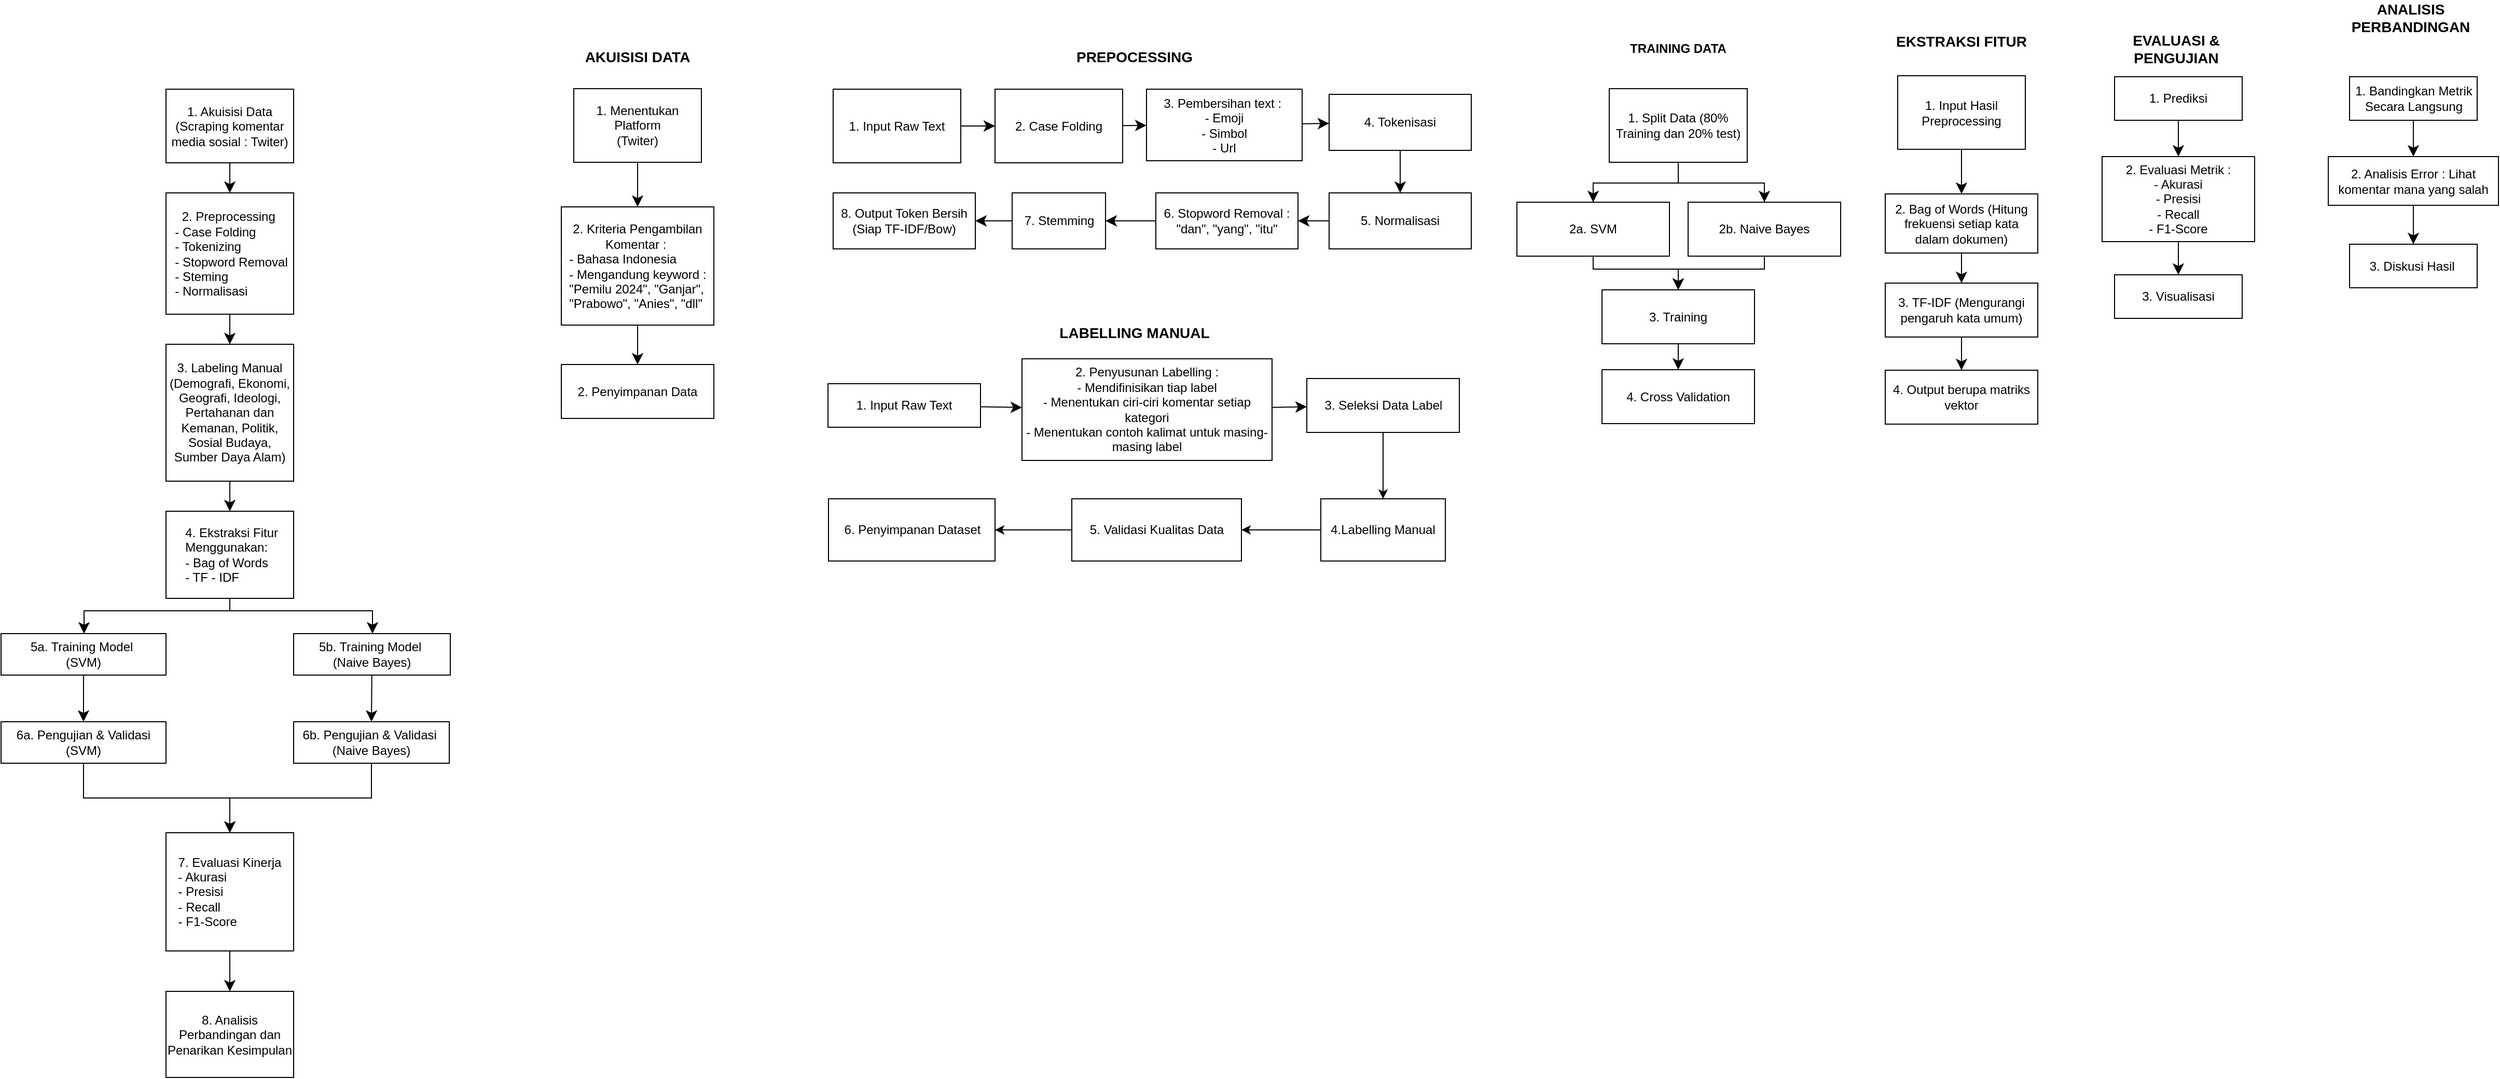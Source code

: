 <mxfile version="27.1.5">
  <diagram name="Page-1" id="ybmzvU-VkRpQT2rDfckK">
    <mxGraphModel dx="660" dy="935" grid="0" gridSize="10" guides="1" tooltips="1" connect="1" arrows="1" fold="1" page="0" pageScale="1" pageWidth="850" pageHeight="1100" math="0" shadow="0">
      <root>
        <mxCell id="0" />
        <mxCell id="1" parent="0" />
        <mxCell id="gpr8LAaPaPTISccbtqsT-21" style="edgeStyle=none;curved=1;rounded=0;orthogonalLoop=1;jettySize=auto;html=1;entryX=0.5;entryY=0;entryDx=0;entryDy=0;fontSize=12;startSize=8;endSize=8;" parent="1" source="gpr8LAaPaPTISccbtqsT-1" target="gpr8LAaPaPTISccbtqsT-2" edge="1">
          <mxGeometry relative="1" as="geometry" />
        </mxCell>
        <mxCell id="gpr8LAaPaPTISccbtqsT-1" value="1. Akuisisi Data&lt;div&gt;(Scraping komentar media sosial : Twiter)&lt;/div&gt;" style="rounded=0;whiteSpace=wrap;html=1;" parent="1" vertex="1">
          <mxGeometry x="32" y="-140" width="123" height="71" as="geometry" />
        </mxCell>
        <mxCell id="gpr8LAaPaPTISccbtqsT-20" style="edgeStyle=none;curved=1;rounded=0;orthogonalLoop=1;jettySize=auto;html=1;entryX=0.5;entryY=0;entryDx=0;entryDy=0;fontSize=12;startSize=8;endSize=8;" parent="1" source="gpr8LAaPaPTISccbtqsT-2" target="gpr8LAaPaPTISccbtqsT-3" edge="1">
          <mxGeometry relative="1" as="geometry" />
        </mxCell>
        <mxCell id="gpr8LAaPaPTISccbtqsT-2" value="&amp;nbsp; &amp;nbsp; 2. Preprocessing&amp;nbsp;&lt;div&gt;&lt;div&gt;&amp;nbsp; - Case Folding&lt;/div&gt;&lt;div&gt;&amp;nbsp; - Tokenizing&lt;/div&gt;&lt;div&gt;&amp;nbsp; - Stopword Removal&lt;/div&gt;&lt;div&gt;&amp;nbsp; - Steming&lt;/div&gt;&lt;div&gt;&amp;nbsp; - Normalisasi&lt;/div&gt;&lt;/div&gt;" style="rounded=0;whiteSpace=wrap;html=1;align=left;" parent="1" vertex="1">
          <mxGeometry x="32" y="-40" width="123" height="117" as="geometry" />
        </mxCell>
        <mxCell id="gpr8LAaPaPTISccbtqsT-19" style="edgeStyle=none;curved=1;rounded=0;orthogonalLoop=1;jettySize=auto;html=1;entryX=0.5;entryY=0;entryDx=0;entryDy=0;fontSize=12;startSize=8;endSize=8;" parent="1" source="gpr8LAaPaPTISccbtqsT-3" target="gpr8LAaPaPTISccbtqsT-4" edge="1">
          <mxGeometry relative="1" as="geometry" />
        </mxCell>
        <mxCell id="gpr8LAaPaPTISccbtqsT-3" value="3. Labeling Manual&lt;div&gt;(Demografi, Ekonomi, Geografi, Ideologi, Pertahanan dan Kemanan, Politik, Sosial Budaya, Sumber Daya Alam)&lt;/div&gt;" style="rounded=0;whiteSpace=wrap;html=1;align=center;" parent="1" vertex="1">
          <mxGeometry x="32" y="106" width="123" height="132" as="geometry" />
        </mxCell>
        <mxCell id="gpr8LAaPaPTISccbtqsT-7" style="edgeStyle=orthogonalEdgeStyle;rounded=0;orthogonalLoop=1;jettySize=auto;html=1;entryX=0.5;entryY=0;entryDx=0;entryDy=0;fontSize=12;startSize=8;endSize=8;" parent="1" source="gpr8LAaPaPTISccbtqsT-4" target="gpr8LAaPaPTISccbtqsT-5" edge="1">
          <mxGeometry relative="1" as="geometry">
            <Array as="points">
              <mxPoint x="94" y="363" />
              <mxPoint x="-47" y="363" />
              <mxPoint x="-47" y="385" />
            </Array>
          </mxGeometry>
        </mxCell>
        <mxCell id="gpr8LAaPaPTISccbtqsT-4" value="&amp;nbsp; &amp;nbsp; &amp;nbsp;4. Ekstraksi Fitur&amp;nbsp; &amp;nbsp; &amp;nbsp; &amp;nbsp; &amp;nbsp;Menggunakan:&amp;nbsp;&lt;div&gt;&amp;nbsp; &amp;nbsp; &amp;nbsp;- Bag of Words&lt;/div&gt;&lt;div&gt;&amp;nbsp; &amp;nbsp; &amp;nbsp;- TF - IDF&lt;/div&gt;" style="rounded=0;whiteSpace=wrap;html=1;align=left;" parent="1" vertex="1">
          <mxGeometry x="32" y="267" width="123" height="84" as="geometry" />
        </mxCell>
        <mxCell id="gpr8LAaPaPTISccbtqsT-12" style="edgeStyle=none;curved=1;rounded=0;orthogonalLoop=1;jettySize=auto;html=1;entryX=0.5;entryY=0;entryDx=0;entryDy=0;fontSize=12;startSize=8;endSize=8;" parent="1" source="gpr8LAaPaPTISccbtqsT-5" target="gpr8LAaPaPTISccbtqsT-9" edge="1">
          <mxGeometry relative="1" as="geometry" />
        </mxCell>
        <mxCell id="gpr8LAaPaPTISccbtqsT-5" value="5a. Training Model&amp;nbsp;&lt;div&gt;(SVM)&lt;/div&gt;" style="rounded=0;whiteSpace=wrap;html=1;align=center;" parent="1" vertex="1">
          <mxGeometry x="-127" y="385" width="159" height="40" as="geometry" />
        </mxCell>
        <mxCell id="gpr8LAaPaPTISccbtqsT-13" style="edgeStyle=none;curved=1;rounded=0;orthogonalLoop=1;jettySize=auto;html=1;entryX=0.5;entryY=0;entryDx=0;entryDy=0;fontSize=12;startSize=8;endSize=8;" parent="1" source="gpr8LAaPaPTISccbtqsT-6" target="gpr8LAaPaPTISccbtqsT-11" edge="1">
          <mxGeometry relative="1" as="geometry" />
        </mxCell>
        <mxCell id="gpr8LAaPaPTISccbtqsT-6" value="5b. Training Model&amp;nbsp;&lt;div&gt;(Naive Bayes)&lt;/div&gt;" style="rounded=0;whiteSpace=wrap;html=1;align=center;" parent="1" vertex="1">
          <mxGeometry x="155" y="385" width="151" height="40" as="geometry" />
        </mxCell>
        <mxCell id="gpr8LAaPaPTISccbtqsT-8" style="edgeStyle=orthogonalEdgeStyle;rounded=0;orthogonalLoop=1;jettySize=auto;html=1;entryX=0.5;entryY=0;entryDx=0;entryDy=0;fontSize=12;startSize=8;endSize=8;exitX=0.5;exitY=1;exitDx=0;exitDy=0;" parent="1" source="gpr8LAaPaPTISccbtqsT-4" target="gpr8LAaPaPTISccbtqsT-6" edge="1">
          <mxGeometry relative="1" as="geometry">
            <mxPoint x="104" y="361" as="sourcePoint" />
            <mxPoint x="-31" y="395" as="targetPoint" />
            <Array as="points">
              <mxPoint x="94" y="363" />
              <mxPoint x="231" y="363" />
              <mxPoint x="231" y="385" />
            </Array>
          </mxGeometry>
        </mxCell>
        <mxCell id="gpr8LAaPaPTISccbtqsT-16" style="edgeStyle=orthogonalEdgeStyle;rounded=0;orthogonalLoop=1;jettySize=auto;html=1;entryX=0.5;entryY=0;entryDx=0;entryDy=0;fontSize=12;startSize=8;endSize=8;" parent="1" source="gpr8LAaPaPTISccbtqsT-9" target="gpr8LAaPaPTISccbtqsT-14" edge="1">
          <mxGeometry relative="1" as="geometry" />
        </mxCell>
        <mxCell id="gpr8LAaPaPTISccbtqsT-9" value="6a. Pengujian &amp;amp; Validasi (SVM)" style="rounded=0;whiteSpace=wrap;html=1;align=center;" parent="1" vertex="1">
          <mxGeometry x="-127" y="470" width="159" height="40" as="geometry" />
        </mxCell>
        <mxCell id="gpr8LAaPaPTISccbtqsT-17" style="edgeStyle=orthogonalEdgeStyle;rounded=0;orthogonalLoop=1;jettySize=auto;html=1;entryX=0.5;entryY=0;entryDx=0;entryDy=0;fontSize=12;startSize=8;endSize=8;" parent="1" source="gpr8LAaPaPTISccbtqsT-11" target="gpr8LAaPaPTISccbtqsT-14" edge="1">
          <mxGeometry relative="1" as="geometry" />
        </mxCell>
        <mxCell id="gpr8LAaPaPTISccbtqsT-11" value="6b. Pengujian &amp;amp; Validasi&amp;nbsp;&lt;div&gt;&lt;span style=&quot;background-color: transparent; color: light-dark(rgb(0, 0, 0), rgb(255, 255, 255));&quot;&gt;(Naive Bayes)&lt;/span&gt;&lt;/div&gt;" style="rounded=0;whiteSpace=wrap;html=1;align=center;" parent="1" vertex="1">
          <mxGeometry x="155" y="470" width="150" height="40" as="geometry" />
        </mxCell>
        <mxCell id="gpr8LAaPaPTISccbtqsT-18" style="edgeStyle=none;curved=1;rounded=0;orthogonalLoop=1;jettySize=auto;html=1;entryX=0.5;entryY=0;entryDx=0;entryDy=0;fontSize=12;startSize=8;endSize=8;" parent="1" source="gpr8LAaPaPTISccbtqsT-14" target="gpr8LAaPaPTISccbtqsT-15" edge="1">
          <mxGeometry relative="1" as="geometry" />
        </mxCell>
        <mxCell id="gpr8LAaPaPTISccbtqsT-14" value="7. Evaluasi Kinerja&lt;div style=&quot;text-align: left;&quot;&gt;- Akurasi&lt;/div&gt;&lt;div style=&quot;text-align: left;&quot;&gt;- Presisi&lt;/div&gt;&lt;div style=&quot;text-align: left;&quot;&gt;- Recall&lt;/div&gt;&lt;div style=&quot;text-align: left;&quot;&gt;- F1-Score&lt;/div&gt;" style="rounded=0;whiteSpace=wrap;html=1;align=center;" parent="1" vertex="1">
          <mxGeometry x="32" y="577" width="123" height="114" as="geometry" />
        </mxCell>
        <mxCell id="gpr8LAaPaPTISccbtqsT-15" value="8. Analisis Perbandingan dan Penarikan Kesimpulan" style="rounded=0;whiteSpace=wrap;html=1;align=center;" parent="1" vertex="1">
          <mxGeometry x="32" y="730" width="123" height="83" as="geometry" />
        </mxCell>
        <mxCell id="gpr8LAaPaPTISccbtqsT-26" style="edgeStyle=none;curved=1;rounded=0;orthogonalLoop=1;jettySize=auto;html=1;entryX=0.5;entryY=0;entryDx=0;entryDy=0;fontSize=12;startSize=8;endSize=8;" parent="1" source="gpr8LAaPaPTISccbtqsT-22" target="gpr8LAaPaPTISccbtqsT-24" edge="1">
          <mxGeometry relative="1" as="geometry" />
        </mxCell>
        <mxCell id="gpr8LAaPaPTISccbtqsT-22" value="1. Menentukan Platform&lt;div&gt;(Twiter)&lt;/div&gt;" style="rounded=0;whiteSpace=wrap;html=1;" parent="1" vertex="1">
          <mxGeometry x="425" y="-140.5" width="123" height="71" as="geometry" />
        </mxCell>
        <mxCell id="gpr8LAaPaPTISccbtqsT-27" style="edgeStyle=none;curved=1;rounded=0;orthogonalLoop=1;jettySize=auto;html=1;entryX=0.5;entryY=0;entryDx=0;entryDy=0;fontSize=12;startSize=8;endSize=8;" parent="1" source="gpr8LAaPaPTISccbtqsT-24" target="gpr8LAaPaPTISccbtqsT-25" edge="1">
          <mxGeometry relative="1" as="geometry" />
        </mxCell>
        <mxCell id="gpr8LAaPaPTISccbtqsT-24" value="2. Kriteria Pengambilan Komentar :&amp;nbsp;&lt;div style=&quot;text-align: left;&quot;&gt;&amp;nbsp; - Bahasa Indonesia&lt;/div&gt;&lt;div style=&quot;text-align: left;&quot;&gt;&amp;nbsp; - Mengandung keyword :&amp;nbsp; &amp;nbsp; &quot;Pemilu 2024&quot;, &quot;Ganjar&quot;,&amp;nbsp; &amp;nbsp; &quot;Prabowo&quot;, &quot;Anies&quot;, &quot;dll&quot;&lt;/div&gt;" style="rounded=0;whiteSpace=wrap;html=1;align=center;" parent="1" vertex="1">
          <mxGeometry x="413" y="-26.5" width="147" height="114" as="geometry" />
        </mxCell>
        <mxCell id="gpr8LAaPaPTISccbtqsT-25" value="2. Penyimpanan Data" style="rounded=0;whiteSpace=wrap;html=1;align=center;" parent="1" vertex="1">
          <mxGeometry x="413" y="125.5" width="147" height="52" as="geometry" />
        </mxCell>
        <mxCell id="gpr8LAaPaPTISccbtqsT-37" style="edgeStyle=none;curved=1;rounded=0;orthogonalLoop=1;jettySize=auto;html=1;fontSize=12;startSize=8;endSize=8;" parent="1" source="gpr8LAaPaPTISccbtqsT-29" target="gpr8LAaPaPTISccbtqsT-30" edge="1">
          <mxGeometry relative="1" as="geometry" />
        </mxCell>
        <mxCell id="gpr8LAaPaPTISccbtqsT-29" value="1. Input Raw Text" style="rounded=0;whiteSpace=wrap;html=1;" parent="1" vertex="1">
          <mxGeometry x="675" y="-140" width="123" height="71" as="geometry" />
        </mxCell>
        <mxCell id="gpr8LAaPaPTISccbtqsT-38" style="edgeStyle=none;curved=1;rounded=0;orthogonalLoop=1;jettySize=auto;html=1;fontSize=12;startSize=8;endSize=8;" parent="1" source="gpr8LAaPaPTISccbtqsT-30" target="gpr8LAaPaPTISccbtqsT-31" edge="1">
          <mxGeometry relative="1" as="geometry" />
        </mxCell>
        <mxCell id="gpr8LAaPaPTISccbtqsT-30" value="2. Case Folding" style="rounded=0;whiteSpace=wrap;html=1;" parent="1" vertex="1">
          <mxGeometry x="831" y="-140" width="123" height="71" as="geometry" />
        </mxCell>
        <mxCell id="gpr8LAaPaPTISccbtqsT-39" style="edgeStyle=none;curved=1;rounded=0;orthogonalLoop=1;jettySize=auto;html=1;fontSize=12;startSize=8;endSize=8;" parent="1" source="gpr8LAaPaPTISccbtqsT-31" target="gpr8LAaPaPTISccbtqsT-32" edge="1">
          <mxGeometry relative="1" as="geometry" />
        </mxCell>
        <mxCell id="gpr8LAaPaPTISccbtqsT-31" value="3. Pembersihan&amp;nbsp;&lt;span style=&quot;background-color: transparent; color: light-dark(rgb(0, 0, 0), rgb(255, 255, 255));&quot;&gt;text :&amp;nbsp;&lt;/span&gt;&lt;div&gt;&lt;div&gt;- Emoji&lt;/div&gt;&lt;div&gt;- Simbol&lt;/div&gt;&lt;div&gt;- Url&lt;/div&gt;&lt;/div&gt;" style="rounded=0;whiteSpace=wrap;html=1;" parent="1" vertex="1">
          <mxGeometry x="977" y="-140" width="150" height="69" as="geometry" />
        </mxCell>
        <mxCell id="gpr8LAaPaPTISccbtqsT-40" style="edgeStyle=none;curved=1;rounded=0;orthogonalLoop=1;jettySize=auto;html=1;entryX=0.5;entryY=0;entryDx=0;entryDy=0;fontSize=12;startSize=8;endSize=8;" parent="1" source="gpr8LAaPaPTISccbtqsT-32" target="gpr8LAaPaPTISccbtqsT-33" edge="1">
          <mxGeometry relative="1" as="geometry" />
        </mxCell>
        <mxCell id="gpr8LAaPaPTISccbtqsT-32" value="4. Tokenisasi" style="rounded=0;whiteSpace=wrap;html=1;" parent="1" vertex="1">
          <mxGeometry x="1153" y="-135" width="137" height="54" as="geometry" />
        </mxCell>
        <mxCell id="gpr8LAaPaPTISccbtqsT-41" style="edgeStyle=none;curved=1;rounded=0;orthogonalLoop=1;jettySize=auto;html=1;fontSize=12;startSize=8;endSize=8;" parent="1" source="gpr8LAaPaPTISccbtqsT-33" target="gpr8LAaPaPTISccbtqsT-34" edge="1">
          <mxGeometry relative="1" as="geometry" />
        </mxCell>
        <mxCell id="gpr8LAaPaPTISccbtqsT-33" value="5. Normalisasi" style="rounded=0;whiteSpace=wrap;html=1;" parent="1" vertex="1">
          <mxGeometry x="1153" y="-40" width="137" height="54" as="geometry" />
        </mxCell>
        <mxCell id="gpr8LAaPaPTISccbtqsT-42" style="edgeStyle=none;curved=1;rounded=0;orthogonalLoop=1;jettySize=auto;html=1;fontSize=12;startSize=8;endSize=8;" parent="1" source="gpr8LAaPaPTISccbtqsT-34" target="gpr8LAaPaPTISccbtqsT-35" edge="1">
          <mxGeometry relative="1" as="geometry" />
        </mxCell>
        <mxCell id="gpr8LAaPaPTISccbtqsT-34" value="6. Stopword Removal : &quot;dan&quot;, &quot;yang&quot;, &quot;itu&quot;" style="rounded=0;whiteSpace=wrap;html=1;" parent="1" vertex="1">
          <mxGeometry x="986" y="-40" width="137" height="54" as="geometry" />
        </mxCell>
        <mxCell id="gpr8LAaPaPTISccbtqsT-44" style="edgeStyle=none;curved=1;rounded=0;orthogonalLoop=1;jettySize=auto;html=1;fontSize=12;startSize=8;endSize=8;exitX=0;exitY=0.5;exitDx=0;exitDy=0;" parent="1" source="gpr8LAaPaPTISccbtqsT-35" target="gpr8LAaPaPTISccbtqsT-36" edge="1">
          <mxGeometry relative="1" as="geometry" />
        </mxCell>
        <mxCell id="p6sPaUU9TppwSgnS7HaD-1" style="edgeStyle=none;curved=1;rounded=0;orthogonalLoop=1;jettySize=auto;html=1;fontSize=12;startSize=8;endSize=8;" parent="1" source="p6sPaUU9TppwSgnS7HaD-2" target="p6sPaUU9TppwSgnS7HaD-4" edge="1">
          <mxGeometry relative="1" as="geometry" />
        </mxCell>
        <mxCell id="gpr8LAaPaPTISccbtqsT-35" value="7. Stemming" style="rounded=0;whiteSpace=wrap;html=1;" parent="1" vertex="1">
          <mxGeometry x="847.5" y="-40" width="90" height="54" as="geometry" />
        </mxCell>
        <mxCell id="p6sPaUU9TppwSgnS7HaD-2" value="1. Input Raw Text" style="rounded=0;whiteSpace=wrap;html=1;" parent="1" vertex="1">
          <mxGeometry x="670" y="144" width="147" height="42" as="geometry" />
        </mxCell>
        <mxCell id="gpr8LAaPaPTISccbtqsT-36" value="8. Output Token Bersih (Siap TF-IDF/Bow)" style="rounded=0;whiteSpace=wrap;html=1;" parent="1" vertex="1">
          <mxGeometry x="675" y="-40" width="137" height="54" as="geometry" />
        </mxCell>
        <mxCell id="p6sPaUU9TppwSgnS7HaD-3" style="edgeStyle=none;curved=1;rounded=0;orthogonalLoop=1;jettySize=auto;html=1;fontSize=12;startSize=8;endSize=8;" parent="1" source="p6sPaUU9TppwSgnS7HaD-4" target="p6sPaUU9TppwSgnS7HaD-5" edge="1">
          <mxGeometry relative="1" as="geometry" />
        </mxCell>
        <mxCell id="p6sPaUU9TppwSgnS7HaD-4" value="2. Penyusunan Labelling :&lt;div&gt;- Mendifinisikan tiap label&lt;/div&gt;&lt;div&gt;- Menentukan ciri-ciri komentar setiap kategori&lt;/div&gt;&lt;div&gt;- Menentukan contoh kalimat untuk masing-masing label&lt;/div&gt;" style="rounded=0;whiteSpace=wrap;html=1;align=center;" parent="1" vertex="1">
          <mxGeometry x="857" y="120" width="241" height="98" as="geometry" />
        </mxCell>
        <mxCell id="-6hlDB7R7LpJgAfrLC_G-3" value="" style="edgeStyle=orthogonalEdgeStyle;rounded=0;orthogonalLoop=1;jettySize=auto;html=1;" parent="1" source="p6sPaUU9TppwSgnS7HaD-5" target="-6hlDB7R7LpJgAfrLC_G-2" edge="1">
          <mxGeometry relative="1" as="geometry" />
        </mxCell>
        <mxCell id="p6sPaUU9TppwSgnS7HaD-5" value="3. Seleksi Data Label" style="rounded=0;whiteSpace=wrap;html=1;align=center;" parent="1" vertex="1">
          <mxGeometry x="1131.5" y="139" width="147" height="52" as="geometry" />
        </mxCell>
        <mxCell id="-6hlDB7R7LpJgAfrLC_G-5" value="" style="edgeStyle=orthogonalEdgeStyle;rounded=0;orthogonalLoop=1;jettySize=auto;html=1;" parent="1" source="-6hlDB7R7LpJgAfrLC_G-2" target="-6hlDB7R7LpJgAfrLC_G-4" edge="1">
          <mxGeometry relative="1" as="geometry" />
        </mxCell>
        <mxCell id="gpr8LAaPaPTISccbtqsT-45" style="edgeStyle=none;curved=1;rounded=0;orthogonalLoop=1;jettySize=auto;html=1;entryX=0.5;entryY=0;entryDx=0;entryDy=0;fontSize=12;startSize=8;endSize=8;" parent="1" source="gpr8LAaPaPTISccbtqsT-46" target="gpr8LAaPaPTISccbtqsT-48" edge="1">
          <mxGeometry relative="1" as="geometry" />
        </mxCell>
        <mxCell id="-6hlDB7R7LpJgAfrLC_G-2" value="4.Labelling Manual" style="whiteSpace=wrap;html=1;rounded=0;" parent="1" vertex="1">
          <mxGeometry x="1145" y="255" width="120" height="60" as="geometry" />
        </mxCell>
        <mxCell id="gpr8LAaPaPTISccbtqsT-46" value="1. Input Hasil Preprocessing" style="rounded=0;whiteSpace=wrap;html=1;" parent="1" vertex="1">
          <mxGeometry x="1701" y="-153" width="123" height="71" as="geometry" />
        </mxCell>
        <mxCell id="-6hlDB7R7LpJgAfrLC_G-7" value="" style="edgeStyle=orthogonalEdgeStyle;rounded=0;orthogonalLoop=1;jettySize=auto;html=1;" parent="1" source="-6hlDB7R7LpJgAfrLC_G-4" target="-6hlDB7R7LpJgAfrLC_G-6" edge="1">
          <mxGeometry relative="1" as="geometry" />
        </mxCell>
        <mxCell id="gpr8LAaPaPTISccbtqsT-47" style="edgeStyle=none;curved=1;rounded=0;orthogonalLoop=1;jettySize=auto;html=1;entryX=0.5;entryY=0;entryDx=0;entryDy=0;fontSize=12;startSize=8;endSize=8;" parent="1" source="gpr8LAaPaPTISccbtqsT-48" target="gpr8LAaPaPTISccbtqsT-49" edge="1">
          <mxGeometry relative="1" as="geometry" />
        </mxCell>
        <mxCell id="-6hlDB7R7LpJgAfrLC_G-4" value="&lt;div style=&quot;line-height: 160%;&quot;&gt;5. Validasi Kualitas Data&lt;/div&gt;" style="whiteSpace=wrap;html=1;rounded=0;" parent="1" vertex="1">
          <mxGeometry x="905" y="255" width="163.5" height="60" as="geometry" />
        </mxCell>
        <mxCell id="gpr8LAaPaPTISccbtqsT-48" value="2. Bag of Words (Hitung frekuensi setiap kata dalam dokumen)" style="rounded=0;whiteSpace=wrap;html=1;align=center;" parent="1" vertex="1">
          <mxGeometry x="1689" y="-39" width="147" height="57" as="geometry" />
        </mxCell>
        <mxCell id="-6hlDB7R7LpJgAfrLC_G-6" value="6. Penyimpanan Dataset" style="whiteSpace=wrap;html=1;rounded=0;" parent="1" vertex="1">
          <mxGeometry x="670.5" y="255" width="160.5" height="60" as="geometry" />
        </mxCell>
        <mxCell id="gpr8LAaPaPTISccbtqsT-51" style="edgeStyle=none;curved=1;rounded=0;orthogonalLoop=1;jettySize=auto;html=1;entryX=0.5;entryY=0;entryDx=0;entryDy=0;fontSize=12;startSize=8;endSize=8;" parent="1" source="gpr8LAaPaPTISccbtqsT-49" target="gpr8LAaPaPTISccbtqsT-50" edge="1">
          <mxGeometry relative="1" as="geometry" />
        </mxCell>
        <mxCell id="gpr8LAaPaPTISccbtqsT-49" value="3. TF-IDF (Mengurangi pengaruh kata umum)" style="rounded=0;whiteSpace=wrap;html=1;align=center;" parent="1" vertex="1">
          <mxGeometry x="1689" y="47" width="147" height="52" as="geometry" />
        </mxCell>
        <mxCell id="gpr8LAaPaPTISccbtqsT-50" value="4. Output berupa matriks vektor" style="rounded=0;whiteSpace=wrap;html=1;align=center;" parent="1" vertex="1">
          <mxGeometry x="1689" y="131" width="147" height="52" as="geometry" />
        </mxCell>
        <mxCell id="gpr8LAaPaPTISccbtqsT-52" style="edgeStyle=orthogonalEdgeStyle;rounded=0;orthogonalLoop=1;jettySize=auto;html=1;entryX=0.5;entryY=0;entryDx=0;entryDy=0;fontSize=12;startSize=8;endSize=8;" parent="1" source="gpr8LAaPaPTISccbtqsT-53" target="gpr8LAaPaPTISccbtqsT-55" edge="1">
          <mxGeometry relative="1" as="geometry" />
        </mxCell>
        <mxCell id="-6hlDB7R7LpJgAfrLC_G-8" value="&lt;b&gt;&lt;font style=&quot;font-size: 14px;&quot;&gt;AKUISISI DATA&lt;/font&gt;&lt;/b&gt;" style="text;strokeColor=none;align=center;fillColor=none;html=1;verticalAlign=middle;whiteSpace=wrap;rounded=0;" parent="1" vertex="1">
          <mxGeometry x="420" y="-186" width="133" height="30" as="geometry" />
        </mxCell>
        <mxCell id="gpr8LAaPaPTISccbtqsT-59" style="edgeStyle=orthogonalEdgeStyle;rounded=0;orthogonalLoop=1;jettySize=auto;html=1;entryX=0.5;entryY=0;entryDx=0;entryDy=0;fontSize=12;startSize=8;endSize=8;" parent="1" source="gpr8LAaPaPTISccbtqsT-53" target="gpr8LAaPaPTISccbtqsT-57" edge="1">
          <mxGeometry relative="1" as="geometry" />
        </mxCell>
        <mxCell id="-6hlDB7R7LpJgAfrLC_G-9" value="&lt;b&gt;&lt;font style=&quot;font-size: 14px;&quot;&gt;PREPOCESSING&lt;/font&gt;&lt;/b&gt;" style="text;strokeColor=none;align=center;fillColor=none;html=1;verticalAlign=middle;whiteSpace=wrap;rounded=0;" parent="1" vertex="1">
          <mxGeometry x="899" y="-186" width="133" height="30" as="geometry" />
        </mxCell>
        <mxCell id="gpr8LAaPaPTISccbtqsT-53" value="1. Split Data (80% Training dan 20% test)" style="rounded=0;whiteSpace=wrap;html=1;" parent="1" vertex="1">
          <mxGeometry x="1423" y="-140.5" width="133" height="71" as="geometry" />
        </mxCell>
        <mxCell id="-6hlDB7R7LpJgAfrLC_G-10" value="&lt;b&gt;&lt;font style=&quot;font-size: 14px;&quot;&gt;LABELLING MANUAL&lt;/font&gt;&lt;/b&gt;" style="text;strokeColor=none;align=center;fillColor=none;html=1;verticalAlign=middle;whiteSpace=wrap;rounded=0;" parent="1" vertex="1">
          <mxGeometry x="867" y="80" width="197" height="30" as="geometry" />
        </mxCell>
        <mxCell id="gpr8LAaPaPTISccbtqsT-61" style="edgeStyle=orthogonalEdgeStyle;rounded=0;orthogonalLoop=1;jettySize=auto;html=1;entryX=0.5;entryY=0;entryDx=0;entryDy=0;fontSize=12;startSize=8;endSize=8;" parent="1" source="gpr8LAaPaPTISccbtqsT-55" target="gpr8LAaPaPTISccbtqsT-58" edge="1">
          <mxGeometry relative="1" as="geometry">
            <Array as="points">
              <mxPoint x="1408" y="33.5" />
              <mxPoint x="1490" y="33.5" />
            </Array>
          </mxGeometry>
        </mxCell>
        <mxCell id="gpr8LAaPaPTISccbtqsT-55" value="2a. SVM" style="rounded=0;whiteSpace=wrap;html=1;align=center;" parent="1" vertex="1">
          <mxGeometry x="1334" y="-31" width="147" height="52" as="geometry" />
        </mxCell>
        <mxCell id="gpr8LAaPaPTISccbtqsT-62" style="edgeStyle=orthogonalEdgeStyle;rounded=0;orthogonalLoop=1;jettySize=auto;html=1;entryX=0.5;entryY=0;entryDx=0;entryDy=0;fontSize=12;startSize=8;endSize=8;" parent="1" source="gpr8LAaPaPTISccbtqsT-57" target="gpr8LAaPaPTISccbtqsT-58" edge="1">
          <mxGeometry relative="1" as="geometry">
            <Array as="points">
              <mxPoint x="1573" y="33.5" />
              <mxPoint x="1490" y="33.5" />
            </Array>
          </mxGeometry>
        </mxCell>
        <mxCell id="gpr8LAaPaPTISccbtqsT-57" value="2b. Naive Bayes" style="rounded=0;whiteSpace=wrap;html=1;align=center;" parent="1" vertex="1">
          <mxGeometry x="1499" y="-31" width="147" height="52" as="geometry" />
        </mxCell>
        <mxCell id="gpr8LAaPaPTISccbtqsT-63" style="edgeStyle=none;curved=1;rounded=0;orthogonalLoop=1;jettySize=auto;html=1;entryX=0.5;entryY=0;entryDx=0;entryDy=0;fontSize=12;startSize=8;endSize=8;" parent="1" source="gpr8LAaPaPTISccbtqsT-58" target="gpr8LAaPaPTISccbtqsT-60" edge="1">
          <mxGeometry relative="1" as="geometry" />
        </mxCell>
        <mxCell id="gpr8LAaPaPTISccbtqsT-58" value="3. Training" style="rounded=0;whiteSpace=wrap;html=1;align=center;" parent="1" vertex="1">
          <mxGeometry x="1416" y="53.5" width="147" height="52" as="geometry" />
        </mxCell>
        <mxCell id="gpr8LAaPaPTISccbtqsT-60" value="4. Cross Validation" style="rounded=0;whiteSpace=wrap;html=1;align=center;" parent="1" vertex="1">
          <mxGeometry x="1416" y="130.5" width="147" height="52" as="geometry" />
        </mxCell>
        <mxCell id="gpr8LAaPaPTISccbtqsT-64" value="&lt;font style=&quot;font-size: 14px;&quot;&gt;&lt;b&gt;EKSTRAKSI FITUR&lt;/b&gt;&lt;/font&gt;" style="text;strokeColor=none;align=center;fillColor=none;html=1;verticalAlign=middle;whiteSpace=wrap;rounded=0;" parent="1" vertex="1">
          <mxGeometry x="1696" y="-201" width="133" height="30" as="geometry" />
        </mxCell>
        <mxCell id="gpr8LAaPaPTISccbtqsT-65" value="&lt;div style=&quot;&quot;&gt;&lt;b style=&quot;background-color: transparent; color: light-dark(rgb(0, 0, 0), rgb(255, 255, 255));&quot;&gt;TRAINING DATA&lt;/b&gt;&lt;/div&gt;" style="text;strokeColor=none;align=center;fillColor=none;html=1;verticalAlign=middle;whiteSpace=wrap;rounded=0;" parent="1" vertex="1">
          <mxGeometry x="1423" y="-194" width="133" height="30" as="geometry" />
        </mxCell>
        <mxCell id="gpr8LAaPaPTISccbtqsT-66" style="edgeStyle=none;curved=1;rounded=0;orthogonalLoop=1;jettySize=auto;html=1;entryX=0.5;entryY=0;entryDx=0;entryDy=0;fontSize=12;startSize=8;endSize=8;" parent="1" source="gpr8LAaPaPTISccbtqsT-67" target="gpr8LAaPaPTISccbtqsT-69" edge="1">
          <mxGeometry relative="1" as="geometry" />
        </mxCell>
        <mxCell id="gpr8LAaPaPTISccbtqsT-67" value="1. Prediksi" style="rounded=0;whiteSpace=wrap;html=1;" parent="1" vertex="1">
          <mxGeometry x="1910" y="-152" width="123" height="42" as="geometry" />
        </mxCell>
        <mxCell id="gpr8LAaPaPTISccbtqsT-68" style="edgeStyle=none;curved=1;rounded=0;orthogonalLoop=1;jettySize=auto;html=1;entryX=0.5;entryY=0;entryDx=0;entryDy=0;fontSize=12;startSize=8;endSize=8;" parent="1" source="gpr8LAaPaPTISccbtqsT-69" target="gpr8LAaPaPTISccbtqsT-71" edge="1">
          <mxGeometry relative="1" as="geometry" />
        </mxCell>
        <mxCell id="gpr8LAaPaPTISccbtqsT-69" value="2. Evaluasi Metrik :&lt;br&gt;- Akurasi&lt;br&gt;- Presisi&lt;div&gt;- Recall&lt;/div&gt;&lt;div&gt;- F1-Score&lt;/div&gt;" style="rounded=0;whiteSpace=wrap;html=1;align=center;" parent="1" vertex="1">
          <mxGeometry x="1898" y="-75" width="147" height="82" as="geometry" />
        </mxCell>
        <mxCell id="gpr8LAaPaPTISccbtqsT-71" value="3. Visualisasi" style="rounded=0;whiteSpace=wrap;html=1;align=center;" parent="1" vertex="1">
          <mxGeometry x="1910" y="39" width="123" height="42" as="geometry" />
        </mxCell>
        <mxCell id="gpr8LAaPaPTISccbtqsT-73" value="&lt;font style=&quot;font-size: 14px;&quot;&gt;&lt;b&gt;EVALUASI &amp;amp; PENGUJIAN&lt;/b&gt;&lt;/font&gt;" style="text;strokeColor=none;align=center;fillColor=none;html=1;verticalAlign=middle;whiteSpace=wrap;rounded=0;" parent="1" vertex="1">
          <mxGeometry x="1905" y="-194" width="129" height="30" as="geometry" />
        </mxCell>
        <mxCell id="gpr8LAaPaPTISccbtqsT-80" style="edgeStyle=none;curved=1;rounded=0;orthogonalLoop=1;jettySize=auto;html=1;entryX=0.5;entryY=0;entryDx=0;entryDy=0;fontSize=12;startSize=8;endSize=8;" parent="1" source="gpr8LAaPaPTISccbtqsT-81" target="gpr8LAaPaPTISccbtqsT-83" edge="1">
          <mxGeometry relative="1" as="geometry" />
        </mxCell>
        <mxCell id="gpr8LAaPaPTISccbtqsT-81" value="1. Bandingkan Metrik Secara Langsung" style="rounded=0;whiteSpace=wrap;html=1;" parent="1" vertex="1">
          <mxGeometry x="2136.5" y="-152" width="123" height="42" as="geometry" />
        </mxCell>
        <mxCell id="gpr8LAaPaPTISccbtqsT-82" style="edgeStyle=none;curved=1;rounded=0;orthogonalLoop=1;jettySize=auto;html=1;entryX=0.5;entryY=0;entryDx=0;entryDy=0;fontSize=12;startSize=8;endSize=8;" parent="1" source="gpr8LAaPaPTISccbtqsT-83" target="gpr8LAaPaPTISccbtqsT-84" edge="1">
          <mxGeometry relative="1" as="geometry" />
        </mxCell>
        <mxCell id="gpr8LAaPaPTISccbtqsT-83" value="2. Analisis Error : Lihat komentar mana yang salah" style="rounded=0;whiteSpace=wrap;html=1;align=center;" parent="1" vertex="1">
          <mxGeometry x="2116" y="-75" width="164" height="47" as="geometry" />
        </mxCell>
        <mxCell id="gpr8LAaPaPTISccbtqsT-84" value="3. Diskusi Hasil&amp;nbsp;" style="rounded=0;whiteSpace=wrap;html=1;align=center;" parent="1" vertex="1">
          <mxGeometry x="2136.5" y="9.5" width="123" height="42" as="geometry" />
        </mxCell>
        <mxCell id="gpr8LAaPaPTISccbtqsT-85" value="&lt;span style=&quot;font-size: 14px;&quot;&gt;&lt;b&gt;ANALISIS PERBANDINGAN&lt;/b&gt;&lt;/span&gt;" style="text;strokeColor=none;align=center;fillColor=none;html=1;verticalAlign=middle;whiteSpace=wrap;rounded=0;" parent="1" vertex="1">
          <mxGeometry x="2130.5" y="-224" width="129" height="30" as="geometry" />
        </mxCell>
      </root>
    </mxGraphModel>
  </diagram>
</mxfile>
